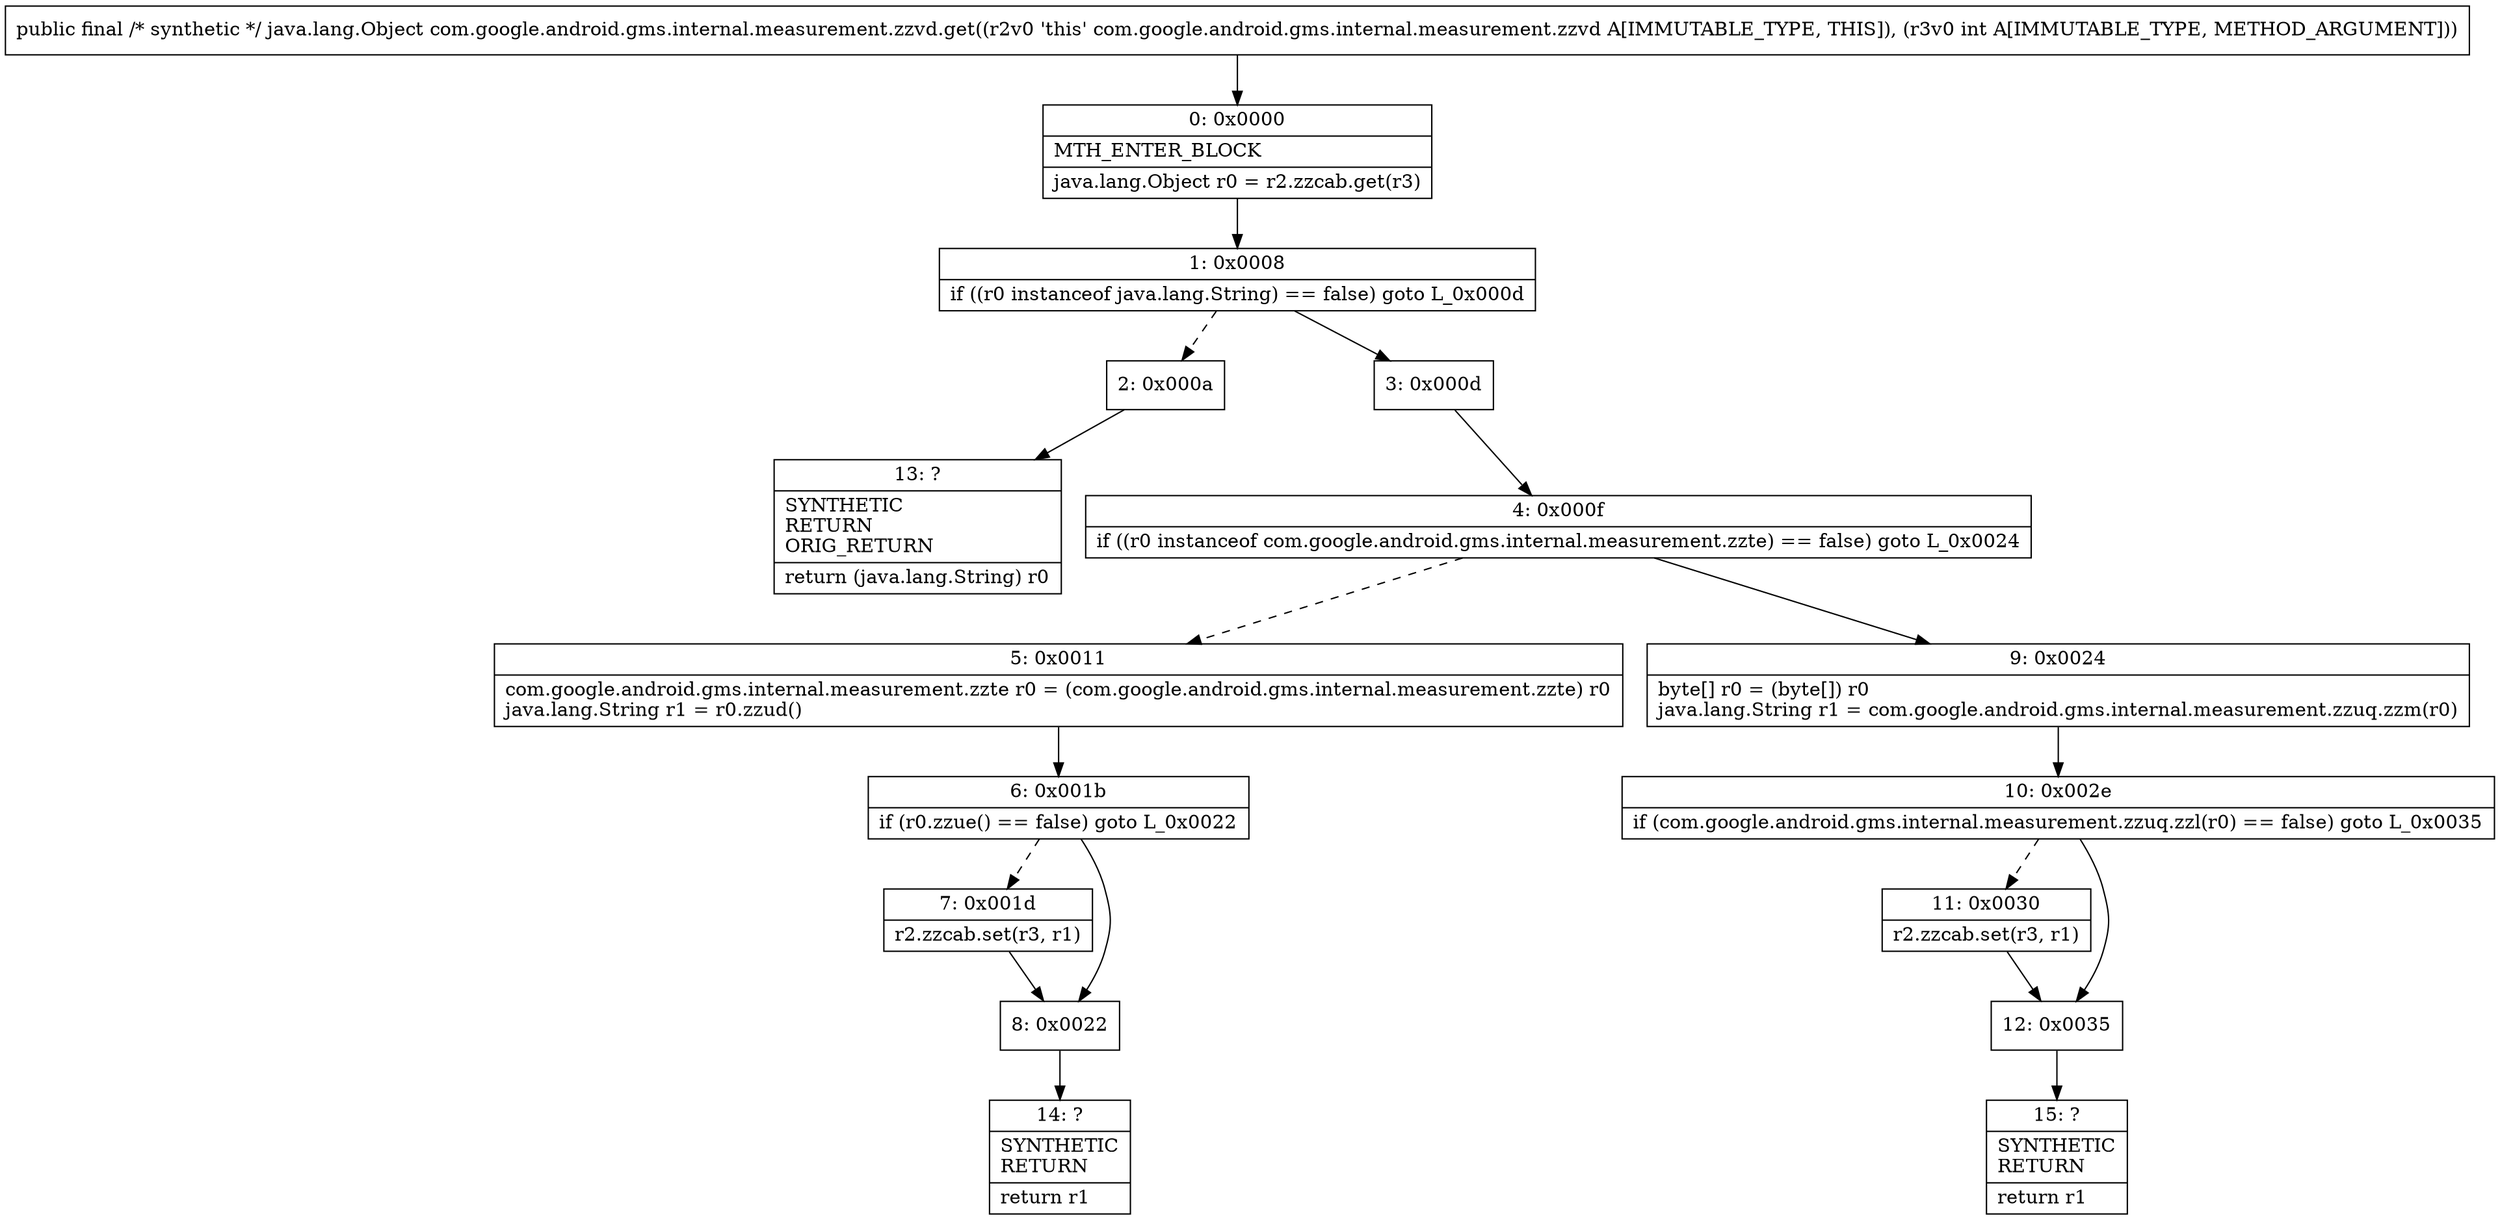 digraph "CFG forcom.google.android.gms.internal.measurement.zzvd.get(I)Ljava\/lang\/Object;" {
Node_0 [shape=record,label="{0\:\ 0x0000|MTH_ENTER_BLOCK\l|java.lang.Object r0 = r2.zzcab.get(r3)\l}"];
Node_1 [shape=record,label="{1\:\ 0x0008|if ((r0 instanceof java.lang.String) == false) goto L_0x000d\l}"];
Node_2 [shape=record,label="{2\:\ 0x000a}"];
Node_3 [shape=record,label="{3\:\ 0x000d}"];
Node_4 [shape=record,label="{4\:\ 0x000f|if ((r0 instanceof com.google.android.gms.internal.measurement.zzte) == false) goto L_0x0024\l}"];
Node_5 [shape=record,label="{5\:\ 0x0011|com.google.android.gms.internal.measurement.zzte r0 = (com.google.android.gms.internal.measurement.zzte) r0\ljava.lang.String r1 = r0.zzud()\l}"];
Node_6 [shape=record,label="{6\:\ 0x001b|if (r0.zzue() == false) goto L_0x0022\l}"];
Node_7 [shape=record,label="{7\:\ 0x001d|r2.zzcab.set(r3, r1)\l}"];
Node_8 [shape=record,label="{8\:\ 0x0022}"];
Node_9 [shape=record,label="{9\:\ 0x0024|byte[] r0 = (byte[]) r0\ljava.lang.String r1 = com.google.android.gms.internal.measurement.zzuq.zzm(r0)\l}"];
Node_10 [shape=record,label="{10\:\ 0x002e|if (com.google.android.gms.internal.measurement.zzuq.zzl(r0) == false) goto L_0x0035\l}"];
Node_11 [shape=record,label="{11\:\ 0x0030|r2.zzcab.set(r3, r1)\l}"];
Node_12 [shape=record,label="{12\:\ 0x0035}"];
Node_13 [shape=record,label="{13\:\ ?|SYNTHETIC\lRETURN\lORIG_RETURN\l|return (java.lang.String) r0\l}"];
Node_14 [shape=record,label="{14\:\ ?|SYNTHETIC\lRETURN\l|return r1\l}"];
Node_15 [shape=record,label="{15\:\ ?|SYNTHETIC\lRETURN\l|return r1\l}"];
MethodNode[shape=record,label="{public final \/* synthetic *\/ java.lang.Object com.google.android.gms.internal.measurement.zzvd.get((r2v0 'this' com.google.android.gms.internal.measurement.zzvd A[IMMUTABLE_TYPE, THIS]), (r3v0 int A[IMMUTABLE_TYPE, METHOD_ARGUMENT])) }"];
MethodNode -> Node_0;
Node_0 -> Node_1;
Node_1 -> Node_2[style=dashed];
Node_1 -> Node_3;
Node_2 -> Node_13;
Node_3 -> Node_4;
Node_4 -> Node_5[style=dashed];
Node_4 -> Node_9;
Node_5 -> Node_6;
Node_6 -> Node_7[style=dashed];
Node_6 -> Node_8;
Node_7 -> Node_8;
Node_8 -> Node_14;
Node_9 -> Node_10;
Node_10 -> Node_11[style=dashed];
Node_10 -> Node_12;
Node_11 -> Node_12;
Node_12 -> Node_15;
}

